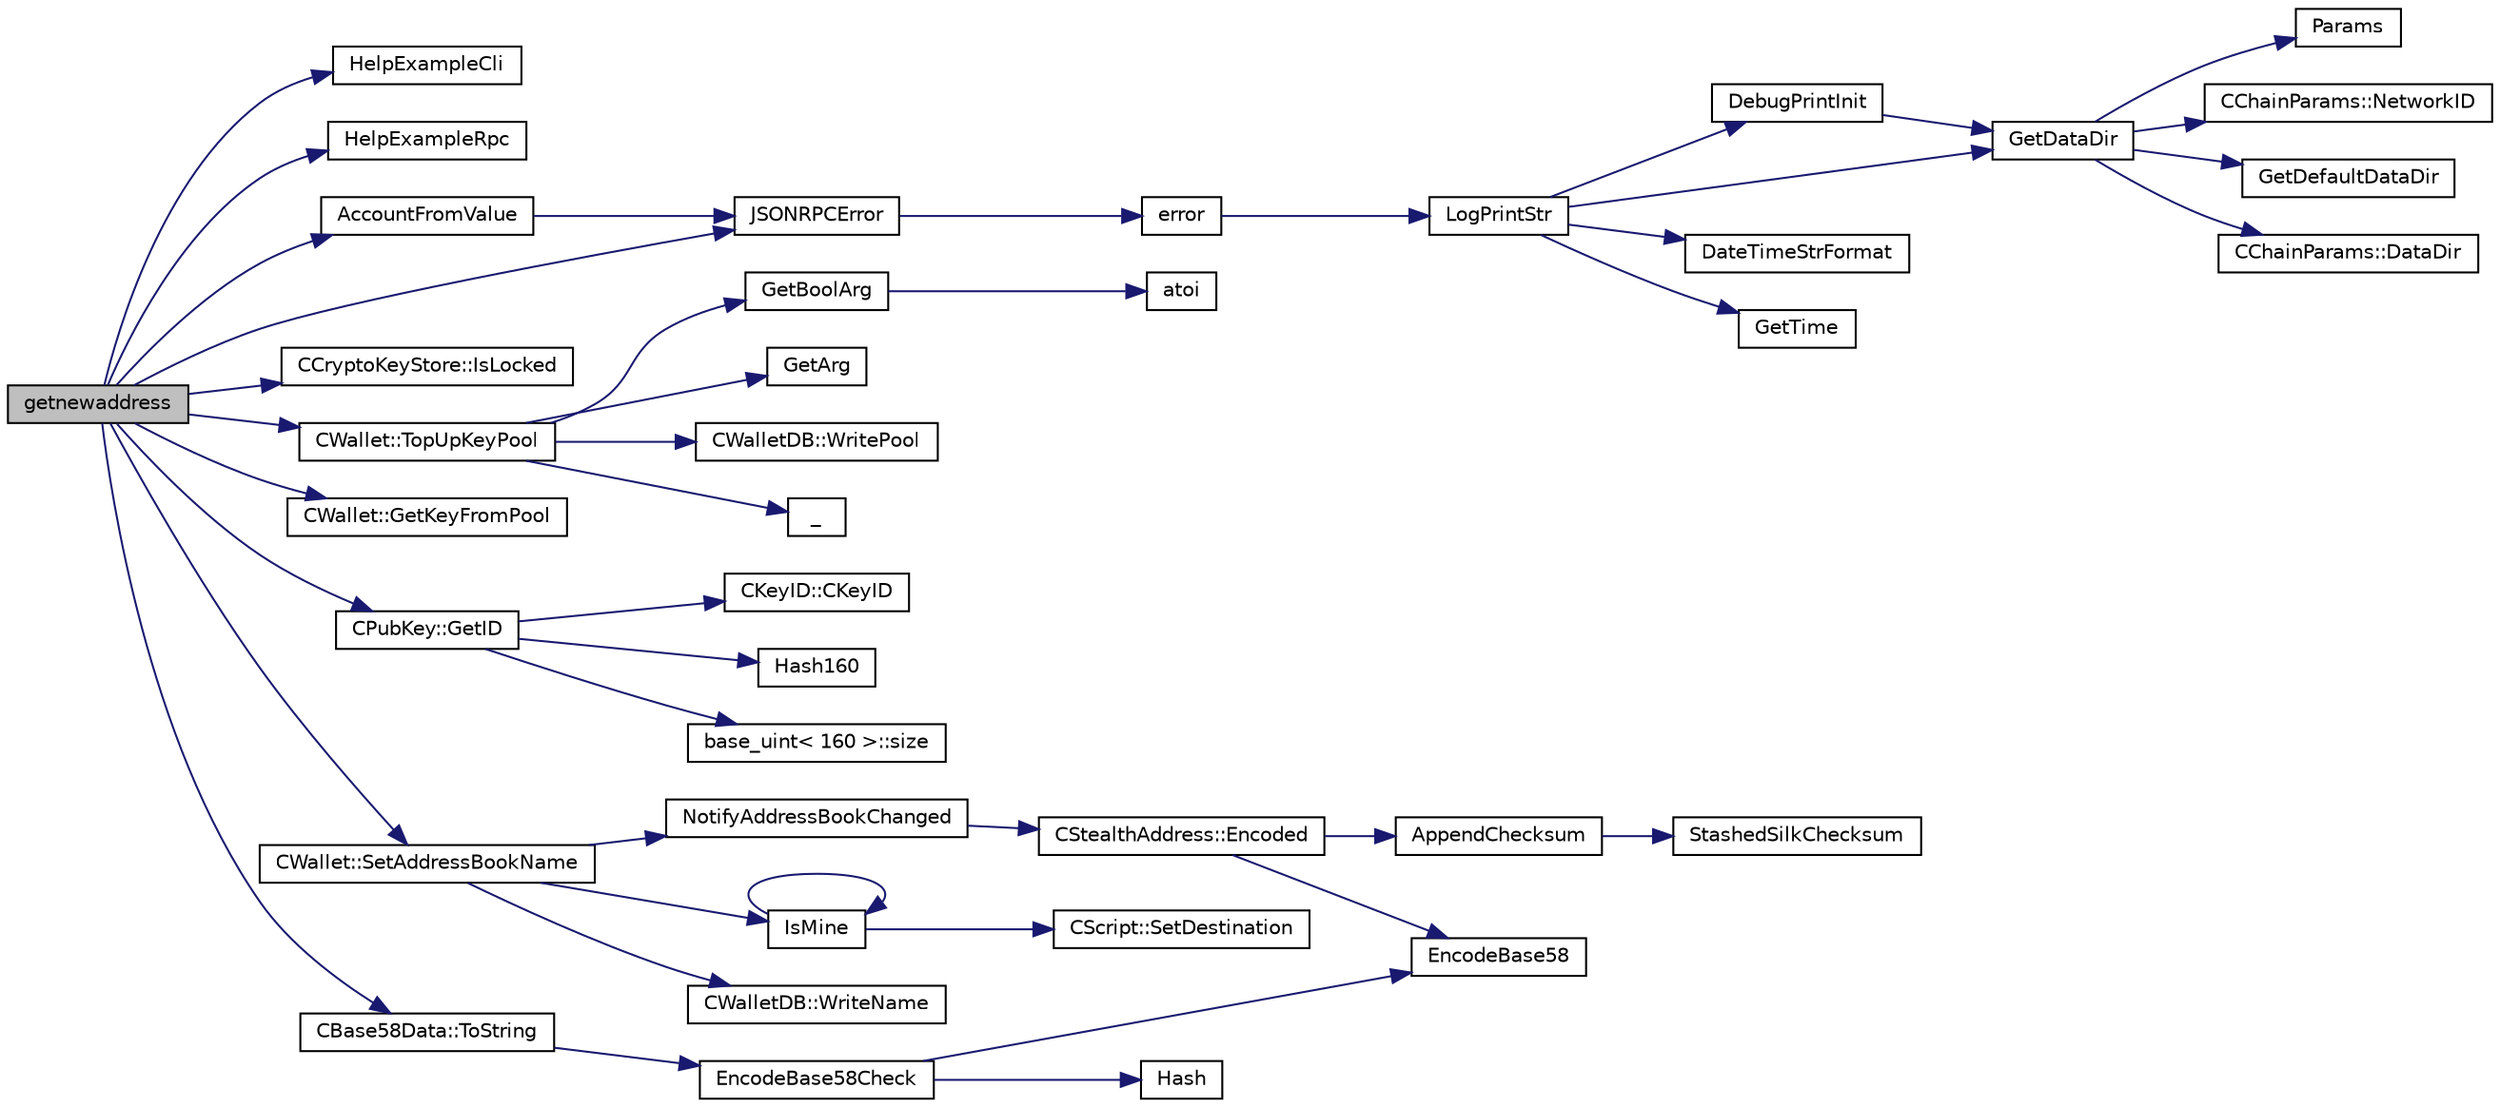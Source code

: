 digraph "getnewaddress"
{
  edge [fontname="Helvetica",fontsize="10",labelfontname="Helvetica",labelfontsize="10"];
  node [fontname="Helvetica",fontsize="10",shape=record];
  rankdir="LR";
  Node557 [label="getnewaddress",height=0.2,width=0.4,color="black", fillcolor="grey75", style="filled", fontcolor="black"];
  Node557 -> Node558 [color="midnightblue",fontsize="10",style="solid",fontname="Helvetica"];
  Node558 [label="HelpExampleCli",height=0.2,width=0.4,color="black", fillcolor="white", style="filled",URL="$d6/d76/rpcserver_8cpp.html#ac01ac6eab5467567ed0da106814e04ec"];
  Node557 -> Node559 [color="midnightblue",fontsize="10",style="solid",fontname="Helvetica"];
  Node559 [label="HelpExampleRpc",height=0.2,width=0.4,color="black", fillcolor="white", style="filled",URL="$d6/d76/rpcserver_8cpp.html#a06ea60e24e5a1053a14a11b1009bf9ef"];
  Node557 -> Node560 [color="midnightblue",fontsize="10",style="solid",fontname="Helvetica"];
  Node560 [label="AccountFromValue",height=0.2,width=0.4,color="black", fillcolor="white", style="filled",URL="$df/d1d/rpcwallet_8cpp.html#a3039648e370837eb1e7b4dc669f3ef0f"];
  Node560 -> Node561 [color="midnightblue",fontsize="10",style="solid",fontname="Helvetica"];
  Node561 [label="JSONRPCError",height=0.2,width=0.4,color="black", fillcolor="white", style="filled",URL="$d2/d30/rpcprotocol_8cpp.html#a17b1bb111ab339efc951929834766039"];
  Node561 -> Node562 [color="midnightblue",fontsize="10",style="solid",fontname="Helvetica"];
  Node562 [label="error",height=0.2,width=0.4,color="black", fillcolor="white", style="filled",URL="$d8/d3c/util_8h.html#af8985880cf4ef26df0a5aa2ffcb76662"];
  Node562 -> Node563 [color="midnightblue",fontsize="10",style="solid",fontname="Helvetica"];
  Node563 [label="LogPrintStr",height=0.2,width=0.4,color="black", fillcolor="white", style="filled",URL="$d8/d3c/util_8h.html#afd4c3002b2797c0560adddb6af3ca1da"];
  Node563 -> Node564 [color="midnightblue",fontsize="10",style="solid",fontname="Helvetica"];
  Node564 [label="DebugPrintInit",height=0.2,width=0.4,color="black", fillcolor="white", style="filled",URL="$df/d2d/util_8cpp.html#a751ff5f21d880737811136b5e0bcea12"];
  Node564 -> Node565 [color="midnightblue",fontsize="10",style="solid",fontname="Helvetica"];
  Node565 [label="GetDataDir",height=0.2,width=0.4,color="black", fillcolor="white", style="filled",URL="$df/d2d/util_8cpp.html#ab83866a054745d4b30a3948a1b44beba"];
  Node565 -> Node566 [color="midnightblue",fontsize="10",style="solid",fontname="Helvetica"];
  Node566 [label="Params",height=0.2,width=0.4,color="black", fillcolor="white", style="filled",URL="$df/dbf/chainparams_8cpp.html#ace5c5b706d71a324a417dd2db394fd4a",tooltip="Return the currently selected parameters. "];
  Node565 -> Node567 [color="midnightblue",fontsize="10",style="solid",fontname="Helvetica"];
  Node567 [label="CChainParams::NetworkID",height=0.2,width=0.4,color="black", fillcolor="white", style="filled",URL="$d1/d4f/class_c_chain_params.html#a90dc493ec0c0325c98c3ac06eb99862b"];
  Node565 -> Node568 [color="midnightblue",fontsize="10",style="solid",fontname="Helvetica"];
  Node568 [label="GetDefaultDataDir",height=0.2,width=0.4,color="black", fillcolor="white", style="filled",URL="$df/d2d/util_8cpp.html#ab272995de020a3bcbf743be630e485c6"];
  Node565 -> Node569 [color="midnightblue",fontsize="10",style="solid",fontname="Helvetica"];
  Node569 [label="CChainParams::DataDir",height=0.2,width=0.4,color="black", fillcolor="white", style="filled",URL="$d1/d4f/class_c_chain_params.html#a959488b5d8e6fe62857940b831d73a78"];
  Node563 -> Node565 [color="midnightblue",fontsize="10",style="solid",fontname="Helvetica"];
  Node563 -> Node570 [color="midnightblue",fontsize="10",style="solid",fontname="Helvetica"];
  Node570 [label="DateTimeStrFormat",height=0.2,width=0.4,color="black", fillcolor="white", style="filled",URL="$df/d2d/util_8cpp.html#a749bc6776c8ec72d7c5e4dea56aee415"];
  Node563 -> Node571 [color="midnightblue",fontsize="10",style="solid",fontname="Helvetica"];
  Node571 [label="GetTime",height=0.2,width=0.4,color="black", fillcolor="white", style="filled",URL="$df/d2d/util_8cpp.html#a46fac5fba8ba905b5f9acb364f5d8c6f"];
  Node557 -> Node572 [color="midnightblue",fontsize="10",style="solid",fontname="Helvetica"];
  Node572 [label="CCryptoKeyStore::IsLocked",height=0.2,width=0.4,color="black", fillcolor="white", style="filled",URL="$db/dad/class_c_crypto_key_store.html#a52919fa284a3aa10f1b4bd6018b6dbee"];
  Node557 -> Node573 [color="midnightblue",fontsize="10",style="solid",fontname="Helvetica"];
  Node573 [label="CWallet::TopUpKeyPool",height=0.2,width=0.4,color="black", fillcolor="white", style="filled",URL="$d2/de5/class_c_wallet.html#aeeeca131336b2ec20cede9a2fccc203a"];
  Node573 -> Node574 [color="midnightblue",fontsize="10",style="solid",fontname="Helvetica"];
  Node574 [label="GetBoolArg",height=0.2,width=0.4,color="black", fillcolor="white", style="filled",URL="$df/d2d/util_8cpp.html#a64d956f1dda7f9a80ab5d594532b906d",tooltip="Return boolean argument or default value. "];
  Node574 -> Node575 [color="midnightblue",fontsize="10",style="solid",fontname="Helvetica"];
  Node575 [label="atoi",height=0.2,width=0.4,color="black", fillcolor="white", style="filled",URL="$d8/d3c/util_8h.html#aa5ce96ec36f4413f820cec9c1831c070"];
  Node573 -> Node576 [color="midnightblue",fontsize="10",style="solid",fontname="Helvetica"];
  Node576 [label="GetArg",height=0.2,width=0.4,color="black", fillcolor="white", style="filled",URL="$df/d2d/util_8cpp.html#a24f685720bf40370e5bd2a192ad50cd8",tooltip="Return string argument or default value. "];
  Node573 -> Node577 [color="midnightblue",fontsize="10",style="solid",fontname="Helvetica"];
  Node577 [label="CWalletDB::WritePool",height=0.2,width=0.4,color="black", fillcolor="white", style="filled",URL="$d4/d90/class_c_wallet_d_b.html#ad43630ad28a68c3e8b1a633f09aa0964"];
  Node573 -> Node578 [color="midnightblue",fontsize="10",style="solid",fontname="Helvetica"];
  Node578 [label="_",height=0.2,width=0.4,color="black", fillcolor="white", style="filled",URL="$d9/d6d/ui__interface_8h.html#aad133bb6103b53cebf03fd01e2f11ba1",tooltip="Translation function: Call Translate signal on UI interface, which returns a boost::optional result..."];
  Node557 -> Node579 [color="midnightblue",fontsize="10",style="solid",fontname="Helvetica"];
  Node579 [label="CWallet::GetKeyFromPool",height=0.2,width=0.4,color="black", fillcolor="white", style="filled",URL="$d2/de5/class_c_wallet.html#a18549ec5c472c003afc4794daeb9adfd"];
  Node557 -> Node561 [color="midnightblue",fontsize="10",style="solid",fontname="Helvetica"];
  Node557 -> Node580 [color="midnightblue",fontsize="10",style="solid",fontname="Helvetica"];
  Node580 [label="CPubKey::GetID",height=0.2,width=0.4,color="black", fillcolor="white", style="filled",URL="$da/d4e/class_c_pub_key.html#a2675f7e6f72eff68e7a5227289feb021"];
  Node580 -> Node581 [color="midnightblue",fontsize="10",style="solid",fontname="Helvetica"];
  Node581 [label="CKeyID::CKeyID",height=0.2,width=0.4,color="black", fillcolor="white", style="filled",URL="$dd/d88/class_c_key_i_d.html#a01dbd3c37820a2ffe89d106c6a7cf53d"];
  Node580 -> Node582 [color="midnightblue",fontsize="10",style="solid",fontname="Helvetica"];
  Node582 [label="Hash160",height=0.2,width=0.4,color="black", fillcolor="white", style="filled",URL="$db/dfb/hash_8h.html#a4490f70ddae16e9e48460a0416a48a6b"];
  Node580 -> Node583 [color="midnightblue",fontsize="10",style="solid",fontname="Helvetica"];
  Node583 [label="base_uint\< 160 \>::size",height=0.2,width=0.4,color="black", fillcolor="white", style="filled",URL="$da/df7/classbase__uint.html#a1f49b034e686269601ea89b0319b8004"];
  Node557 -> Node584 [color="midnightblue",fontsize="10",style="solid",fontname="Helvetica"];
  Node584 [label="CWallet::SetAddressBookName",height=0.2,width=0.4,color="black", fillcolor="white", style="filled",URL="$d2/de5/class_c_wallet.html#a95d2dd3693db562aa11afbecf33e1276"];
  Node584 -> Node585 [color="midnightblue",fontsize="10",style="solid",fontname="Helvetica"];
  Node585 [label="NotifyAddressBookChanged",height=0.2,width=0.4,color="black", fillcolor="white", style="filled",URL="$d8/d9b/walletmodel_8cpp.html#ab4e3d5ba1daba2e9a4cdd0d20bf25833"];
  Node585 -> Node586 [color="midnightblue",fontsize="10",style="solid",fontname="Helvetica"];
  Node586 [label="CStealthAddress::Encoded",height=0.2,width=0.4,color="black", fillcolor="white", style="filled",URL="$d6/d37/class_c_stealth_address.html#a1318c3f56f64354f4c909380ba692c91"];
  Node586 -> Node587 [color="midnightblue",fontsize="10",style="solid",fontname="Helvetica"];
  Node587 [label="AppendChecksum",height=0.2,width=0.4,color="black", fillcolor="white", style="filled",URL="$db/d2d/stealth_8cpp.html#aa4f182dc0efd181cef81ca75ae960533"];
  Node587 -> Node588 [color="midnightblue",fontsize="10",style="solid",fontname="Helvetica"];
  Node588 [label="StashedSilkChecksum",height=0.2,width=0.4,color="black", fillcolor="white", style="filled",URL="$db/d2d/stealth_8cpp.html#abb79a3b98a10b85daf3f3ff35c1cbfa8"];
  Node586 -> Node589 [color="midnightblue",fontsize="10",style="solid",fontname="Helvetica"];
  Node589 [label="EncodeBase58",height=0.2,width=0.4,color="black", fillcolor="white", style="filled",URL="$db/d9c/base58_8cpp.html#a8d6f0e9d5df175b4966dcede31dc90ad",tooltip="Encode a byte sequence as a base58-encoded string. "];
  Node584 -> Node590 [color="midnightblue",fontsize="10",style="solid",fontname="Helvetica"];
  Node590 [label="IsMine",height=0.2,width=0.4,color="black", fillcolor="white", style="filled",URL="$dd/d0f/script_8cpp.html#adc59cf67d903c1ba1ef225561b85bfce"];
  Node590 -> Node591 [color="midnightblue",fontsize="10",style="solid",fontname="Helvetica"];
  Node591 [label="CScript::SetDestination",height=0.2,width=0.4,color="black", fillcolor="white", style="filled",URL="$d9/d4b/class_c_script.html#ad1b5a9077241aa06116040c4f1b7c31e"];
  Node590 -> Node590 [color="midnightblue",fontsize="10",style="solid",fontname="Helvetica"];
  Node584 -> Node592 [color="midnightblue",fontsize="10",style="solid",fontname="Helvetica"];
  Node592 [label="CWalletDB::WriteName",height=0.2,width=0.4,color="black", fillcolor="white", style="filled",URL="$d4/d90/class_c_wallet_d_b.html#ad1b3bce77e9dd6ddd8c668a469c38f0a"];
  Node557 -> Node593 [color="midnightblue",fontsize="10",style="solid",fontname="Helvetica"];
  Node593 [label="CBase58Data::ToString",height=0.2,width=0.4,color="black", fillcolor="white", style="filled",URL="$d2/d08/class_c_base58_data.html#a7dc91af403ca02694b3247b15604e220"];
  Node593 -> Node594 [color="midnightblue",fontsize="10",style="solid",fontname="Helvetica"];
  Node594 [label="EncodeBase58Check",height=0.2,width=0.4,color="black", fillcolor="white", style="filled",URL="$db/d9c/base58_8cpp.html#ace9a5807ee51604f33044339f073ec76",tooltip="Encode a byte vector into a base58-encoded string, including checksum. "];
  Node594 -> Node595 [color="midnightblue",fontsize="10",style="solid",fontname="Helvetica"];
  Node595 [label="Hash",height=0.2,width=0.4,color="black", fillcolor="white", style="filled",URL="$db/dfb/hash_8h.html#ab3f6c437460137530d86e09c2c102e99"];
  Node594 -> Node589 [color="midnightblue",fontsize="10",style="solid",fontname="Helvetica"];
}
